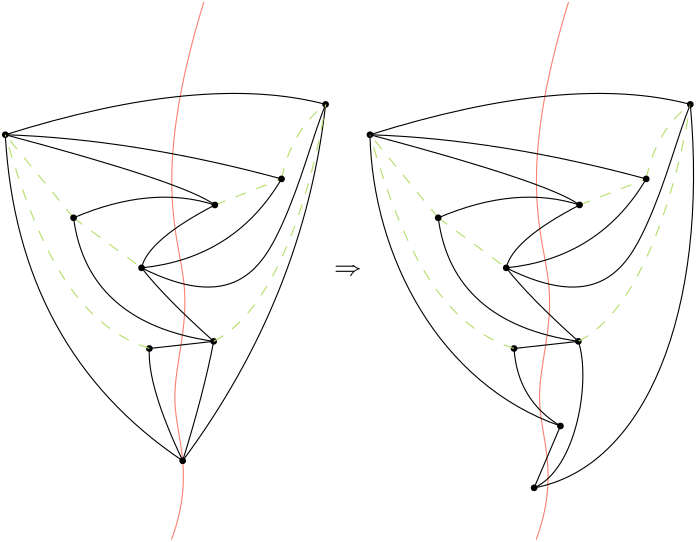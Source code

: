 <?xml version="1.0"?>
<!DOCTYPE ipe SYSTEM "ipe.dtd">
<ipe version="70206" creator="Ipe 7.2.7">
<info created="D:20180427155132" modified="D:20180502055553"/>
<ipestyle name="basic">
<symbol name="arrow/arc(spx)">
<path stroke="sym-stroke" fill="sym-stroke" pen="sym-pen">
0 0 m
-1 0.333 l
-1 -0.333 l
h
</path>
</symbol>
<symbol name="arrow/farc(spx)">
<path stroke="sym-stroke" fill="white" pen="sym-pen">
0 0 m
-1 0.333 l
-1 -0.333 l
h
</path>
</symbol>
<symbol name="arrow/ptarc(spx)">
<path stroke="sym-stroke" fill="sym-stroke" pen="sym-pen">
0 0 m
-1 0.333 l
-0.8 0 l
-1 -0.333 l
h
</path>
</symbol>
<symbol name="arrow/fptarc(spx)">
<path stroke="sym-stroke" fill="white" pen="sym-pen">
0 0 m
-1 0.333 l
-0.8 0 l
-1 -0.333 l
h
</path>
</symbol>
<symbol name="mark/circle(sx)" transformations="translations">
<path fill="sym-stroke">
0.6 0 0 0.6 0 0 e
0.4 0 0 0.4 0 0 e
</path>
</symbol>
<symbol name="mark/disk(sx)" transformations="translations">
<path fill="sym-stroke">
0.6 0 0 0.6 0 0 e
</path>
</symbol>
<symbol name="mark/fdisk(sfx)" transformations="translations">
<group>
<path fill="sym-fill">
0.5 0 0 0.5 0 0 e
</path>
<path fill="sym-stroke" fillrule="eofill">
0.6 0 0 0.6 0 0 e
0.4 0 0 0.4 0 0 e
</path>
</group>
</symbol>
<symbol name="mark/box(sx)" transformations="translations">
<path fill="sym-stroke" fillrule="eofill">
-0.6 -0.6 m
0.6 -0.6 l
0.6 0.6 l
-0.6 0.6 l
h
-0.4 -0.4 m
0.4 -0.4 l
0.4 0.4 l
-0.4 0.4 l
h
</path>
</symbol>
<symbol name="mark/square(sx)" transformations="translations">
<path fill="sym-stroke">
-0.6 -0.6 m
0.6 -0.6 l
0.6 0.6 l
-0.6 0.6 l
h
</path>
</symbol>
<symbol name="mark/fsquare(sfx)" transformations="translations">
<group>
<path fill="sym-fill">
-0.5 -0.5 m
0.5 -0.5 l
0.5 0.5 l
-0.5 0.5 l
h
</path>
<path fill="sym-stroke" fillrule="eofill">
-0.6 -0.6 m
0.6 -0.6 l
0.6 0.6 l
-0.6 0.6 l
h
-0.4 -0.4 m
0.4 -0.4 l
0.4 0.4 l
-0.4 0.4 l
h
</path>
</group>
</symbol>
<symbol name="mark/cross(sx)" transformations="translations">
<group>
<path fill="sym-stroke">
-0.43 -0.57 m
0.57 0.43 l
0.43 0.57 l
-0.57 -0.43 l
h
</path>
<path fill="sym-stroke">
-0.43 0.57 m
0.57 -0.43 l
0.43 -0.57 l
-0.57 0.43 l
h
</path>
</group>
</symbol>
<symbol name="arrow/fnormal(spx)">
<path stroke="sym-stroke" fill="white" pen="sym-pen">
0 0 m
-1 0.333 l
-1 -0.333 l
h
</path>
</symbol>
<symbol name="arrow/pointed(spx)">
<path stroke="sym-stroke" fill="sym-stroke" pen="sym-pen">
0 0 m
-1 0.333 l
-0.8 0 l
-1 -0.333 l
h
</path>
</symbol>
<symbol name="arrow/fpointed(spx)">
<path stroke="sym-stroke" fill="white" pen="sym-pen">
0 0 m
-1 0.333 l
-0.8 0 l
-1 -0.333 l
h
</path>
</symbol>
<symbol name="arrow/linear(spx)">
<path stroke="sym-stroke" pen="sym-pen">
-1 0.333 m
0 0 l
-1 -0.333 l
</path>
</symbol>
<symbol name="arrow/fdouble(spx)">
<path stroke="sym-stroke" fill="white" pen="sym-pen">
0 0 m
-1 0.333 l
-1 -0.333 l
h
-1 0 m
-2 0.333 l
-2 -0.333 l
h
</path>
</symbol>
<symbol name="arrow/double(spx)">
<path stroke="sym-stroke" fill="sym-stroke" pen="sym-pen">
0 0 m
-1 0.333 l
-1 -0.333 l
h
-1 0 m
-2 0.333 l
-2 -0.333 l
h
</path>
</symbol>
<pen name="heavier" value="0.8"/>
<pen name="fat" value="1.2"/>
<pen name="ultrafat" value="2"/>
<symbolsize name="large" value="5"/>
<symbolsize name="small" value="2"/>
<symbolsize name="tiny" value="1.1"/>
<arrowsize name="large" value="10"/>
<arrowsize name="small" value="5"/>
<arrowsize name="tiny" value="3"/>
<color name="red" value="1 0 0"/>
<color name="green" value="0 1 0"/>
<color name="blue" value="0 0 1"/>
<color name="yellow" value="1 1 0"/>
<color name="orange" value="1 0.647 0"/>
<color name="gold" value="1 0.843 0"/>
<color name="purple" value="0.627 0.125 0.941"/>
<color name="gray" value="0.745"/>
<color name="brown" value="0.647 0.165 0.165"/>
<color name="navy" value="0 0 0.502"/>
<color name="pink" value="1 0.753 0.796"/>
<color name="seagreen" value="0.18 0.545 0.341"/>
<color name="turquoise" value="0.251 0.878 0.816"/>
<color name="violet" value="0.933 0.51 0.933"/>
<color name="darkblue" value="0 0 0.545"/>
<color name="darkcyan" value="0 0.545 0.545"/>
<color name="darkgray" value="0.663"/>
<color name="darkgreen" value="0 0.392 0"/>
<color name="darkmagenta" value="0.545 0 0.545"/>
<color name="darkorange" value="1 0.549 0"/>
<color name="darkred" value="0.545 0 0"/>
<color name="lightblue" value="0.678 0.847 0.902"/>
<color name="lightcyan" value="0.878 1 1"/>
<color name="lightgray" value="0.827"/>
<color name="lightgreen" value="0.565 0.933 0.565"/>
<color name="lightyellow" value="1 1 0.878"/>
<dashstyle name="dashed" value="[4] 0"/>
<dashstyle name="dotted" value="[1 3] 0"/>
<dashstyle name="dash dotted" value="[4 2 1 2] 0"/>
<dashstyle name="dash dot dotted" value="[4 2 1 2 1 2] 0"/>
<textsize name="large" value="\large"/>
<textsize name="small" value="\small"/>
<textsize name="tiny" value="\tiny"/>
<textsize name="Large" value="\Large"/>
<textsize name="LARGE" value="\LARGE"/>
<textsize name="huge" value="\huge"/>
<textsize name="Huge" value="\Huge"/>
<textsize name="footnote" value="\footnotesize"/>
<textstyle name="center" begin="\begin{center}" end="\end{center}"/>
<textstyle name="itemize" begin="\begin{itemize}" end="\end{itemize}"/>
<textstyle name="item" begin="\begin{itemize}\item{}" end="\end{itemize}"/>
<gridsize name="4 pts" value="4"/>
<gridsize name="8 pts (~3 mm)" value="8"/>
<gridsize name="16 pts (~6 mm)" value="16"/>
<gridsize name="32 pts (~12 mm)" value="32"/>
<gridsize name="10 pts (~3.5 mm)" value="10"/>
<gridsize name="20 pts (~7 mm)" value="20"/>
<gridsize name="14 pts (~5 mm)" value="14"/>
<gridsize name="28 pts (~10 mm)" value="28"/>
<gridsize name="56 pts (~20 mm)" value="56"/>
<anglesize name="90 deg" value="90"/>
<anglesize name="60 deg" value="60"/>
<anglesize name="45 deg" value="45"/>
<anglesize name="30 deg" value="30"/>
<anglesize name="22.5 deg" value="22.5"/>
<opacity name="10%" value="0.1"/>
<opacity name="30%" value="0.3"/>
<opacity name="50%" value="0.5"/>
<opacity name="75%" value="0.75"/>
<tiling name="falling" angle="-60" step="4" width="1"/>
<tiling name="rising" angle="30" step="4" width="1"/>
</ipestyle>
<ipestyle name="brew">
<color name="aliceblue" value="0.941 0.973 1"/>
<color name="brew1" value="0.552 0.827 0.78"/>
<color name="brew2" value="1 1 0.701"/>
<color name="brew3" value="0.745 0.729 0.854"/>
<color name="brew4" value="0.984 0.501 0.447"/>
<color name="brew5" value="0.501 0.694 0.827"/>
<color name="brew6" value="0.992 0.705 0.384"/>
<color name="brew7" value="0.701 0.87 0.411"/>
<color name="brew8" value="0.988 0.803 0.898"/>
</ipestyle>
<page>
<layer name="alpha"/>
<view layers="alpha" active="alpha"/>
<text layer="alpha" matrix="1 0 0 1 -3.4667 -11.8339" transformations="translations" pos="228.043 702.845" stroke="black" type="label" width="9.963" height="3.655" depth="0" halign="center" valign="center" style="math">\Rightarrow</text>
<group matrix="1 0 0 1 0 1.5176">
<path stroke="brew4">
172.751 786.272 m
153.728 724.21
173.226 681.884
156.106 641.936
169.66 615.78
161.099 592.715 c
</path>
<use name="mark/disk(sx)" pos="165.134 621.085" size="small" stroke="black"/>
<use name="mark/disk(sx)" pos="101.271 738.47" size="small" stroke="black"/>
<use name="mark/disk(sx)" pos="216.595 749.402" size="small" stroke="black"/>
<path stroke="black">
101.271 738.47 m
105.559 661.088
165.134 621.085 c
</path>
<path stroke="black">
101.271 738.47 m
172.866 760.978
216.595 749.402 c
</path>
<path stroke="black">
216.595 749.402 m
208.878 680.166
165.134 621.085 c
</path>
<use name="mark/disk(sx)" pos="153.146 661.517" size="small" stroke="black"/>
<use name="mark/disk(sx)" pos="176.296 664.089" size="small" stroke="black"/>
<path stroke="black">
165.134 621.085 m
152.288 648.227
153.146 661.517 c
</path>
<path stroke="black">
153.146 661.517 m
176.296 664.089 l
</path>
<path stroke="black">
176.296 664.089 m
172.798 645.78
165.134 621.085 c
</path>
<path stroke="brew7" dash="dashed">
176.725 713.185 m
200.72 722.565 l
</path>
<path stroke="brew7" dash="dashed">
125.845 708.567 m
150.334 690.542 l
</path>
<path stroke="black">
125.845 708.567 m
153.917 720.55
176.725 713.185 c
</path>
<path stroke="black">
176.725 713.185 m
152.573 700.619
150.334 690.542 c
</path>
<path stroke="black">
200.72 722.565 m
147.871 736.897
101.271 738.47 c
</path>
<path stroke="black">
101.271 738.47 m
166.01 721.221
176.725 713.185 c
</path>
<path stroke="black">
125.845 708.567 m
130.852 670.612
176.296 664.089 c
</path>
<path stroke="black">
150.334 690.542 m
158.585 679.938
176.296 664.089 c
</path>
<path stroke="brew7" dash="dashed">
125.845 708.567 m
101.271 738.47 l
</path>
<path stroke="brew7" dash="dashed">
153.146 661.517 m
128.93 669.363
114.217 693.042
101.271 738.47 c
</path>
<path stroke="black">
200.72 722.565 m
183.822 693.957
150.334 690.542 c
</path>
<path stroke="black">
150.334 690.542 m
182.895 674.244
203.999 705.32
211.883 737.788
216.595 749.402 c
</path>
<use matrix="1 0 0 1 5.74261 11.307" name="mark/disk(sx)" pos="120.103 697.26" size="small" stroke="black"/>
<path stroke="brew7" dash="dashed">
200.72 722.565 m
204.23 740.107
216.595 749.402 c
</path>
<path stroke="brew7" dash="dashed">
176.296 664.089 m
206.781 679.578
216.595 749.402
216.595 749.402 c
</path>
<use name="mark/disk(sx)" pos="200.72 722.565" size="small" stroke="black"/>
<use name="mark/disk(sx)" pos="150.334 690.542" size="small" stroke="black"/>
<use name="mark/disk(sx)" pos="176.725 713.185" size="small" stroke="black"/>
</group>
<group matrix="1 0 0 1 -72.6421 0">
<path matrix="1 0 0 1 203.929 1.5176" stroke="brew4">
172.751 786.272 m
153.728 724.21
173.226 681.884
156.106 641.936
169.66 615.78
161.099 592.715 c
</path>
<use matrix="1 0 0 1 203.929 1.5176" name="mark/disk(sx)" pos="101.271 738.47" size="small" stroke="black"/>
<use matrix="1 0 0 1 203.929 1.5176" name="mark/disk(sx)" pos="216.595 749.402" size="small" stroke="black"/>
<path matrix="1 0 0 1 203.929 1.5176" stroke="black">
101.271 738.47 m
172.866 760.978
216.595 749.402 c
</path>
<use matrix="1 0 0 1 203.929 1.5176" name="mark/disk(sx)" pos="153.146 661.517" size="small" stroke="black"/>
<use matrix="1 0 0 1 203.929 1.5176" name="mark/disk(sx)" pos="176.296 664.089" size="small" stroke="black"/>
<path matrix="1 0 0 1 203.929 1.5176" stroke="black">
153.146 661.517 m
176.296 664.089 l
</path>
<path matrix="1 0 0 1 203.929 1.5176" stroke="brew7" dash="dashed">
176.725 713.185 m
200.72 722.565 l
</path>
<path matrix="1 0 0 1 203.929 1.5176" stroke="brew7" dash="dashed">
125.845 708.567 m
150.334 690.542 l
</path>
<path matrix="1 0 0 1 203.929 1.5176" stroke="black">
125.845 708.567 m
153.917 720.55
176.725 713.185 c
</path>
<path matrix="1 0 0 1 203.929 1.5176" stroke="black">
176.725 713.185 m
152.573 700.619
150.334 690.542 c
</path>
<path matrix="1 0 0 1 203.929 1.5176" stroke="black">
200.72 722.565 m
147.871 736.897
101.271 738.47 c
</path>
<path matrix="1 0 0 1 203.929 1.5176" stroke="black">
101.271 738.47 m
166.01 721.221
176.725 713.185 c
</path>
<path matrix="1 0 0 1 203.929 1.5176" stroke="black">
125.845 708.567 m
130.852 670.612
176.296 664.089 c
</path>
<path matrix="1 0 0 1 203.929 1.5176" stroke="black">
150.334 690.542 m
158.585 679.938
176.296 664.089 c
</path>
<path matrix="1 0 0 1 203.929 1.5176" stroke="brew7" dash="dashed">
125.845 708.567 m
101.271 738.47 l
</path>
<path matrix="1 0 0 1 203.929 1.5176" stroke="brew7" dash="dashed">
153.146 661.517 m
128.93 669.363
114.217 693.042
101.271 738.47 c
</path>
<path matrix="1 0 0 1 203.929 1.5176" stroke="black">
200.72 722.565 m
183.822 693.957
150.334 690.542 c
</path>
<path matrix="1 0 0 1 203.929 1.5176" stroke="black">
150.334 690.542 m
182.895 674.244
203.999 705.32
211.883 737.788
216.595 749.402 c
</path>
<use matrix="1 0 0 1 209.672 12.8246" name="mark/disk(sx)" pos="120.103 697.26" size="small" stroke="black"/>
<path matrix="1 0 0 1 203.929 1.5176" stroke="brew7" dash="dashed">
200.72 722.565 m
204.23 740.107
216.595 749.402 c
</path>
<path matrix="1 0 0 1 203.929 1.5176" stroke="brew7" dash="dashed">
176.296 664.089 m
206.781 679.578
216.595 749.402
216.595 749.402 c
</path>
<path stroke="black">
373.776 635.128 m
364.296 612.871 l
</path>
<use name="mark/disk(sx)" pos="380.654 714.703" size="small" stroke="black"/>
<use name="mark/disk(sx)" pos="404.649 724.083" size="small" stroke="black"/>
<use name="mark/disk(sx)" pos="354.263 692.06" size="small" stroke="black"/>
<use name="mark/disk(sx)" pos="373.776 635.128" size="small" stroke="black"/>
<use name="mark/disk(sx)" pos="364.296 612.871" size="small" stroke="black"/>
<path stroke="black">
364.296 612.871 m
379.821 619.74
384.767 652.027
380.225 665.607 c
</path>
<path stroke="black">
364.296 612.871 m
404.166 620.154
427.275 675.988
420.524 750.92 c
</path>
<path stroke="black">
373.776 635.128 m
358.236 644.554
357.075 663.035 c
</path>
<path stroke="black">
373.776 635.128 m
330.247 650.152
306.134 696.226
305.2 739.988 c
</path>
</group>
</page>
</ipe>
